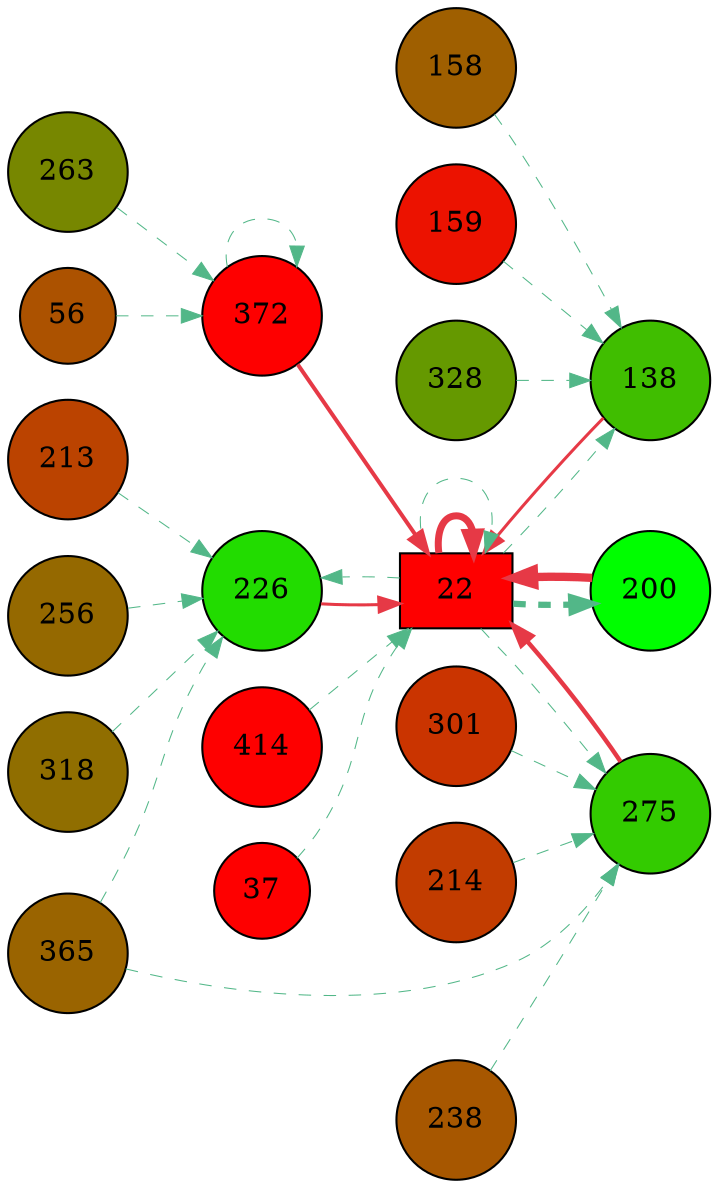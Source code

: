digraph G{
rankdir=LR;
256 [style=filled, shape=circle, fillcolor="#956900", label="256"];
263 [style=filled, shape=circle, fillcolor="#778700", label="263"];
138 [style=filled, shape=circle, fillcolor="#40be00", label="138"];
275 [style=filled, shape=circle, fillcolor="#33cb00", label="275"];
22 [style=filled, shape=box, fillcolor="#fe0000", label="22"];
158 [style=filled, shape=circle, fillcolor="#9f5f00", label="158"];
159 [style=filled, shape=circle, fillcolor="#ec1200", label="159"];
414 [style=filled, shape=circle, fillcolor="#fe0000", label="414"];
37 [style=filled, shape=circle, fillcolor="#fe0000", label="37"];
301 [style=filled, shape=circle, fillcolor="#ca3400", label="301"];
56 [style=filled, shape=circle, fillcolor="#ac5200", label="56"];
318 [style=filled, shape=circle, fillcolor="#906e00", label="318"];
200 [style=filled, shape=circle, fillcolor="#00fe00", label="200"];
328 [style=filled, shape=circle, fillcolor="#659900", label="328"];
213 [style=filled, shape=circle, fillcolor="#bb4300", label="213"];
214 [style=filled, shape=circle, fillcolor="#c23c00", label="214"];
226 [style=filled, shape=circle, fillcolor="#22dc00", label="226"];
365 [style=filled, shape=circle, fillcolor="#9a6400", label="365"];
238 [style=filled, shape=circle, fillcolor="#a75700", label="238"];
372 [style=filled, shape=circle, fillcolor="#fe0000", label="372"];
200 -> 22 [color="#e63946",penwidth=4.00];
22 -> 22 [color="#e63946",penwidth=3.36];
275 -> 22 [color="#e63946",penwidth=2.13];
372 -> 22 [color="#e63946",penwidth=1.93];
226 -> 22 [color="#e63946",penwidth=1.46];
138 -> 22 [color="#e63946",penwidth=1.45];
213 -> 226 [color="#52b788",style=dashed,penwidth=0.50];
22 -> 226 [color="#52b788",style=dashed,penwidth=0.50];
318 -> 226 [color="#52b788",style=dashed,penwidth=0.50];
365 -> 226 [color="#52b788",style=dashed,penwidth=0.50];
256 -> 226 [color="#52b788",style=dashed,penwidth=0.50];
22 -> 200 [color="#52b788",style=dashed,penwidth=3.00];
159 -> 138 [color="#52b788",style=dashed,penwidth=0.50];
158 -> 138 [color="#52b788",style=dashed,penwidth=0.50];
22 -> 138 [color="#52b788",style=dashed,penwidth=0.50];
328 -> 138 [color="#52b788",style=dashed,penwidth=0.50];
301 -> 275 [color="#52b788",style=dashed,penwidth=0.50];
22 -> 275 [color="#52b788",style=dashed,penwidth=0.50];
214 -> 275 [color="#52b788",style=dashed,penwidth=0.50];
238 -> 275 [color="#52b788",style=dashed,penwidth=0.50];
365 -> 275 [color="#52b788",style=dashed,penwidth=0.50];
263 -> 372 [color="#52b788",style=dashed,penwidth=0.50];
56 -> 372 [color="#52b788",style=dashed,penwidth=0.50];
372 -> 372 [color="#52b788",style=dashed,penwidth=0.50];
37 -> 22 [color="#52b788",style=dashed,penwidth=0.50];
22 -> 22 [color="#52b788",style=dashed,penwidth=0.50];
414 -> 22 [color="#52b788",style=dashed,penwidth=0.50];
}